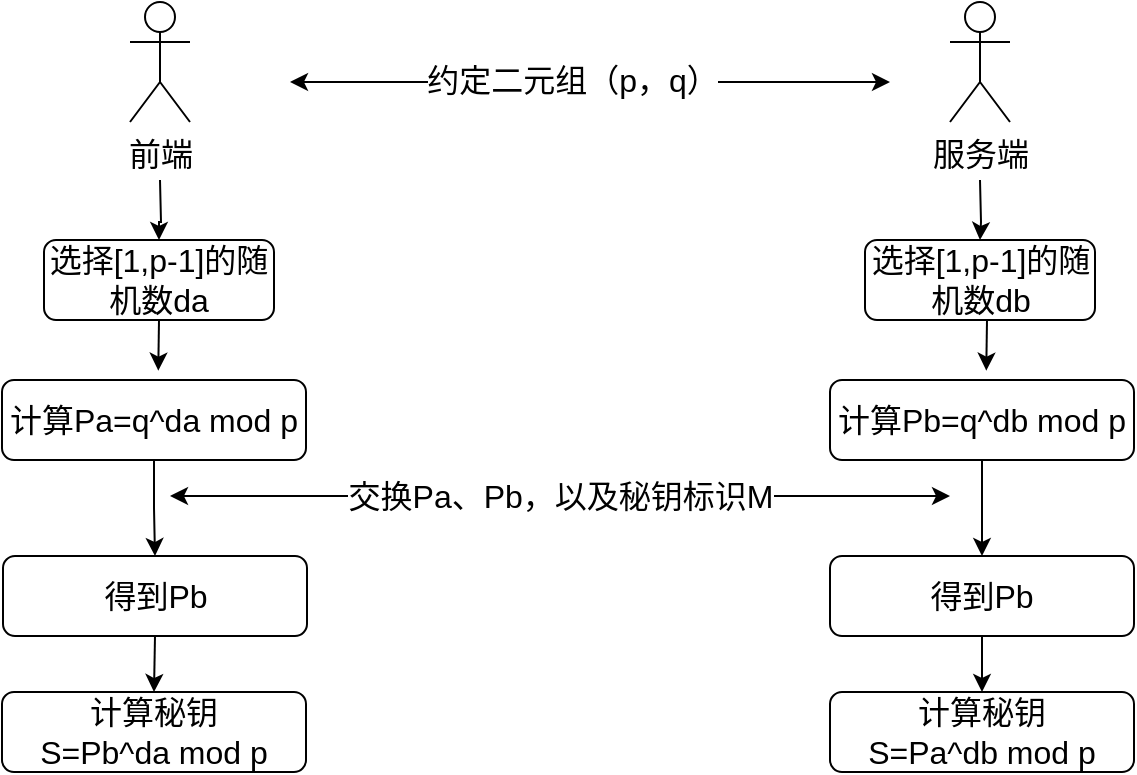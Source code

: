 <mxfile version="14.7.7" type="github" pages="2">
  <diagram id="C5RBs43oDa-KdzZeNtuy" name="秘钥交换">
    <mxGraphModel dx="1426" dy="826" grid="1" gridSize="10" guides="1" tooltips="1" connect="1" arrows="1" fold="1" page="1" pageScale="1" pageWidth="827" pageHeight="1169" math="0" shadow="0">
      <root>
        <mxCell id="WIyWlLk6GJQsqaUBKTNV-0" />
        <mxCell id="WIyWlLk6GJQsqaUBKTNV-1" parent="WIyWlLk6GJQsqaUBKTNV-0" />
        <mxCell id="4nAFIsNWsInhG6wNa1qs-9" style="edgeStyle=orthogonalEdgeStyle;rounded=0;orthogonalLoop=1;jettySize=auto;html=1;fontSize=16;jumpSize=6;" parent="WIyWlLk6GJQsqaUBKTNV-1" target="4nAFIsNWsInhG6wNa1qs-7" edge="1">
          <mxGeometry relative="1" as="geometry">
            <mxPoint x="115" y="410" as="sourcePoint" />
          </mxGeometry>
        </mxCell>
        <mxCell id="4nAFIsNWsInhG6wNa1qs-0" value="前端" style="shape=umlActor;verticalLabelPosition=bottom;verticalAlign=top;html=1;outlineConnect=0;fontSize=16;" parent="WIyWlLk6GJQsqaUBKTNV-1" vertex="1">
          <mxGeometry x="100" y="321" width="30" height="60" as="geometry" />
        </mxCell>
        <mxCell id="4nAFIsNWsInhG6wNa1qs-1" value="服务端" style="shape=umlActor;verticalLabelPosition=bottom;verticalAlign=top;html=1;outlineConnect=0;fontSize=16;" parent="WIyWlLk6GJQsqaUBKTNV-1" vertex="1">
          <mxGeometry x="510" y="321" width="30" height="60" as="geometry" />
        </mxCell>
        <mxCell id="4nAFIsNWsInhG6wNa1qs-5" value="" style="endArrow=classic;startArrow=classic;html=1;fontSize=16;" parent="WIyWlLk6GJQsqaUBKTNV-1" edge="1">
          <mxGeometry width="50" height="50" relative="1" as="geometry">
            <mxPoint x="180" y="361" as="sourcePoint" />
            <mxPoint x="480" y="361" as="targetPoint" />
          </mxGeometry>
        </mxCell>
        <mxCell id="4nAFIsNWsInhG6wNa1qs-6" value="约定二元组（p，q）" style="edgeLabel;html=1;align=center;verticalAlign=middle;resizable=0;points=[];fontSize=16;" parent="4nAFIsNWsInhG6wNa1qs-5" vertex="1" connectable="0">
          <mxGeometry x="-0.065" y="1" relative="1" as="geometry">
            <mxPoint as="offset" />
          </mxGeometry>
        </mxCell>
        <mxCell id="4nAFIsNWsInhG6wNa1qs-13" style="edgeStyle=orthogonalEdgeStyle;rounded=0;orthogonalLoop=1;jettySize=auto;html=1;exitX=0.5;exitY=1;exitDx=0;exitDy=0;entryX=0.514;entryY=-0.117;entryDx=0;entryDy=0;entryPerimeter=0;fontSize=16;" parent="WIyWlLk6GJQsqaUBKTNV-1" source="4nAFIsNWsInhG6wNa1qs-7" target="4nAFIsNWsInhG6wNa1qs-12" edge="1">
          <mxGeometry relative="1" as="geometry" />
        </mxCell>
        <mxCell id="4nAFIsNWsInhG6wNa1qs-7" value="选择[1,p-1]的随机数da" style="rounded=1;whiteSpace=wrap;html=1;fontSize=16;" parent="WIyWlLk6GJQsqaUBKTNV-1" vertex="1">
          <mxGeometry x="57" y="440" width="115" height="40" as="geometry" />
        </mxCell>
        <mxCell id="4nAFIsNWsInhG6wNa1qs-10" style="edgeStyle=orthogonalEdgeStyle;rounded=0;orthogonalLoop=1;jettySize=auto;html=1;fontSize=16;" parent="WIyWlLk6GJQsqaUBKTNV-1" target="4nAFIsNWsInhG6wNa1qs-11" edge="1">
          <mxGeometry relative="1" as="geometry">
            <mxPoint x="525" y="410" as="sourcePoint" />
          </mxGeometry>
        </mxCell>
        <mxCell id="4nAFIsNWsInhG6wNa1qs-11" value="选择[1,p-1]的随机数db" style="rounded=1;whiteSpace=wrap;html=1;fontSize=16;" parent="WIyWlLk6GJQsqaUBKTNV-1" vertex="1">
          <mxGeometry x="467.5" y="440" width="115" height="40" as="geometry" />
        </mxCell>
        <mxCell id="4nAFIsNWsInhG6wNa1qs-22" style="edgeStyle=orthogonalEdgeStyle;rounded=0;orthogonalLoop=1;jettySize=auto;html=1;exitX=0.5;exitY=1;exitDx=0;exitDy=0;entryX=0.5;entryY=0;entryDx=0;entryDy=0;fontSize=16;" parent="WIyWlLk6GJQsqaUBKTNV-1" source="4nAFIsNWsInhG6wNa1qs-12" target="4nAFIsNWsInhG6wNa1qs-17" edge="1">
          <mxGeometry relative="1" as="geometry" />
        </mxCell>
        <mxCell id="4nAFIsNWsInhG6wNa1qs-12" value="计算Pa=q^da mod p" style="rounded=1;whiteSpace=wrap;html=1;fontSize=16;" parent="WIyWlLk6GJQsqaUBKTNV-1" vertex="1">
          <mxGeometry x="36" y="510" width="152" height="40" as="geometry" />
        </mxCell>
        <mxCell id="4nAFIsNWsInhG6wNa1qs-14" style="edgeStyle=orthogonalEdgeStyle;rounded=0;orthogonalLoop=1;jettySize=auto;html=1;exitX=0.5;exitY=1;exitDx=0;exitDy=0;entryX=0.514;entryY=-0.117;entryDx=0;entryDy=0;entryPerimeter=0;fontSize=16;" parent="WIyWlLk6GJQsqaUBKTNV-1" target="4nAFIsNWsInhG6wNa1qs-15" edge="1">
          <mxGeometry relative="1" as="geometry">
            <mxPoint x="528.5" y="480" as="sourcePoint" />
          </mxGeometry>
        </mxCell>
        <mxCell id="4nAFIsNWsInhG6wNa1qs-23" style="edgeStyle=orthogonalEdgeStyle;rounded=0;orthogonalLoop=1;jettySize=auto;html=1;exitX=0.5;exitY=1;exitDx=0;exitDy=0;entryX=0.5;entryY=0;entryDx=0;entryDy=0;fontSize=16;" parent="WIyWlLk6GJQsqaUBKTNV-1" source="4nAFIsNWsInhG6wNa1qs-15" target="4nAFIsNWsInhG6wNa1qs-18" edge="1">
          <mxGeometry relative="1" as="geometry" />
        </mxCell>
        <mxCell id="4nAFIsNWsInhG6wNa1qs-15" value="计算Pb=q^db mod p" style="rounded=1;whiteSpace=wrap;html=1;fontSize=16;" parent="WIyWlLk6GJQsqaUBKTNV-1" vertex="1">
          <mxGeometry x="450" y="510" width="152" height="40" as="geometry" />
        </mxCell>
        <mxCell id="4nAFIsNWsInhG6wNa1qs-27" style="edgeStyle=orthogonalEdgeStyle;rounded=0;orthogonalLoop=1;jettySize=auto;html=1;exitX=0.5;exitY=1;exitDx=0;exitDy=0;entryX=0.5;entryY=0;entryDx=0;entryDy=0;fontSize=16;" parent="WIyWlLk6GJQsqaUBKTNV-1" source="4nAFIsNWsInhG6wNa1qs-17" target="4nAFIsNWsInhG6wNa1qs-25" edge="1">
          <mxGeometry relative="1" as="geometry" />
        </mxCell>
        <mxCell id="4nAFIsNWsInhG6wNa1qs-17" value="得到Pb" style="rounded=1;whiteSpace=wrap;html=1;fontSize=16;" parent="WIyWlLk6GJQsqaUBKTNV-1" vertex="1">
          <mxGeometry x="36.5" y="598" width="152" height="40" as="geometry" />
        </mxCell>
        <mxCell id="4nAFIsNWsInhG6wNa1qs-28" style="edgeStyle=orthogonalEdgeStyle;rounded=0;orthogonalLoop=1;jettySize=auto;html=1;exitX=0.5;exitY=1;exitDx=0;exitDy=0;entryX=0.5;entryY=0;entryDx=0;entryDy=0;fontSize=16;" parent="WIyWlLk6GJQsqaUBKTNV-1" source="4nAFIsNWsInhG6wNa1qs-18" target="4nAFIsNWsInhG6wNa1qs-26" edge="1">
          <mxGeometry relative="1" as="geometry" />
        </mxCell>
        <mxCell id="4nAFIsNWsInhG6wNa1qs-18" value="得到Pb" style="rounded=1;whiteSpace=wrap;html=1;fontSize=16;" parent="WIyWlLk6GJQsqaUBKTNV-1" vertex="1">
          <mxGeometry x="450" y="598" width="152" height="40" as="geometry" />
        </mxCell>
        <mxCell id="4nAFIsNWsInhG6wNa1qs-24" value="交换Pa、Pb，以及秘钥标识M" style="endArrow=classic;startArrow=classic;html=1;fontSize=16;" parent="WIyWlLk6GJQsqaUBKTNV-1" edge="1">
          <mxGeometry width="50" height="50" relative="1" as="geometry">
            <mxPoint x="120" y="568" as="sourcePoint" />
            <mxPoint x="510" y="568" as="targetPoint" />
          </mxGeometry>
        </mxCell>
        <mxCell id="4nAFIsNWsInhG6wNa1qs-25" value="计算秘钥&lt;br&gt;S=Pb^da mod p" style="rounded=1;whiteSpace=wrap;html=1;fontSize=16;" parent="WIyWlLk6GJQsqaUBKTNV-1" vertex="1">
          <mxGeometry x="36" y="666" width="152" height="40" as="geometry" />
        </mxCell>
        <mxCell id="4nAFIsNWsInhG6wNa1qs-26" value="计算秘钥&lt;br&gt;S=Pa^db mod p" style="rounded=1;whiteSpace=wrap;html=1;fontSize=16;" parent="WIyWlLk6GJQsqaUBKTNV-1" vertex="1">
          <mxGeometry x="450" y="666" width="152" height="40" as="geometry" />
        </mxCell>
      </root>
    </mxGraphModel>
  </diagram>
  <diagram id="yhoGaUxGh9offEi1YKY0" name="解密数据架构">
    <mxGraphModel dx="1426" dy="826" grid="1" gridSize="10" guides="1" tooltips="1" connect="1" arrows="1" fold="1" page="1" pageScale="1" pageWidth="827" pageHeight="1169" math="0" shadow="0">
      <root>
        <mxCell id="O14wsWxgyS2iRA50LXnY-0" />
        <mxCell id="O14wsWxgyS2iRA50LXnY-1" parent="O14wsWxgyS2iRA50LXnY-0" />
        <mxCell id="FTnDL2mLncCwiamXzSqU-0" value="前端" style="shape=umlActor;verticalLabelPosition=bottom;verticalAlign=top;html=1;outlineConnect=0;fontSize=15;" vertex="1" parent="O14wsWxgyS2iRA50LXnY-1">
          <mxGeometry x="70" y="260" width="30" height="60" as="geometry" />
        </mxCell>
        <mxCell id="FTnDL2mLncCwiamXzSqU-1" value="" style="shape=curlyBracket;whiteSpace=wrap;html=1;rounded=1;fontSize=15;" vertex="1" parent="O14wsWxgyS2iRA50LXnY-1">
          <mxGeometry x="110" y="240" width="20" height="120" as="geometry" />
        </mxCell>
        <mxCell id="FTnDL2mLncCwiamXzSqU-2" value="用户名" style="text;html=1;align=center;verticalAlign=middle;resizable=0;points=[];autosize=1;strokeColor=none;fontSize=15;" vertex="1" parent="O14wsWxgyS2iRA50LXnY-1">
          <mxGeometry x="130" y="230" width="60" height="20" as="geometry" />
        </mxCell>
        <mxCell id="FTnDL2mLncCwiamXzSqU-3" value="密码" style="text;html=1;align=center;verticalAlign=middle;resizable=0;points=[];autosize=1;strokeColor=none;fontSize=15;" vertex="1" parent="O14wsWxgyS2iRA50LXnY-1">
          <mxGeometry x="135" y="270" width="50" height="20" as="geometry" />
        </mxCell>
        <mxCell id="FTnDL2mLncCwiamXzSqU-4" value="一次随机值" style="text;html=1;align=center;verticalAlign=middle;resizable=0;points=[];autosize=1;strokeColor=none;fontSize=15;" vertex="1" parent="O14wsWxgyS2iRA50LXnY-1">
          <mxGeometry x="121" y="310" width="90" height="20" as="geometry" />
        </mxCell>
        <mxCell id="FTnDL2mLncCwiamXzSqU-5" value="时间戳" style="text;html=1;align=center;verticalAlign=middle;resizable=0;points=[];autosize=1;strokeColor=none;fontSize=15;" vertex="1" parent="O14wsWxgyS2iRA50LXnY-1">
          <mxGeometry x="130" y="350" width="60" height="20" as="geometry" />
        </mxCell>
        <mxCell id="FTnDL2mLncCwiamXzSqU-13" style="edgeStyle=orthogonalEdgeStyle;rounded=0;orthogonalLoop=1;jettySize=auto;html=1;exitX=0.1;exitY=0.5;exitDx=0;exitDy=0;exitPerimeter=0;entryX=0;entryY=0.5;entryDx=0;entryDy=0;fontSize=15;" edge="1" parent="O14wsWxgyS2iRA50LXnY-1" source="FTnDL2mLncCwiamXzSqU-7" target="FTnDL2mLncCwiamXzSqU-8">
          <mxGeometry relative="1" as="geometry" />
        </mxCell>
        <mxCell id="FTnDL2mLncCwiamXzSqU-7" value="" style="shape=curlyBracket;whiteSpace=wrap;html=1;rounded=1;flipH=1;fontSize=15;" vertex="1" parent="O14wsWxgyS2iRA50LXnY-1">
          <mxGeometry x="206" y="240" width="20" height="120" as="geometry" />
        </mxCell>
        <mxCell id="FTnDL2mLncCwiamXzSqU-14" style="edgeStyle=orthogonalEdgeStyle;rounded=0;orthogonalLoop=1;jettySize=auto;html=1;exitX=1;exitY=0.5;exitDx=0;exitDy=0;fontSize=15;entryX=0;entryY=0.5;entryDx=0;entryDy=0;" edge="1" parent="O14wsWxgyS2iRA50LXnY-1" source="FTnDL2mLncCwiamXzSqU-8" target="FTnDL2mLncCwiamXzSqU-16">
          <mxGeometry relative="1" as="geometry">
            <mxPoint x="560" y="300" as="targetPoint" />
          </mxGeometry>
        </mxCell>
        <mxCell id="FTnDL2mLncCwiamXzSqU-15" value="发送CT和M" style="edgeLabel;html=1;align=center;verticalAlign=middle;resizable=0;points=[];fontSize=15;" vertex="1" connectable="0" parent="FTnDL2mLncCwiamXzSqU-14">
          <mxGeometry x="-0.349" relative="1" as="geometry">
            <mxPoint x="20" as="offset" />
          </mxGeometry>
        </mxCell>
        <mxCell id="FTnDL2mLncCwiamXzSqU-8" value="使用DH算法生成的秘钥S加密得到密文CT" style="rounded=1;whiteSpace=wrap;html=1;fontSize=15;" vertex="1" parent="O14wsWxgyS2iRA50LXnY-1">
          <mxGeometry x="260" y="275" width="154" height="50" as="geometry" />
        </mxCell>
        <mxCell id="FTnDL2mLncCwiamXzSqU-18" style="edgeStyle=orthogonalEdgeStyle;rounded=0;orthogonalLoop=1;jettySize=auto;html=1;exitX=0.5;exitY=1;exitDx=0;exitDy=0;entryX=0.5;entryY=0;entryDx=0;entryDy=0;fontSize=15;" edge="1" parent="O14wsWxgyS2iRA50LXnY-1" source="FTnDL2mLncCwiamXzSqU-16" target="FTnDL2mLncCwiamXzSqU-17">
          <mxGeometry relative="1" as="geometry" />
        </mxCell>
        <mxCell id="FTnDL2mLncCwiamXzSqU-16" value="加解密服务器" style="rounded=0;whiteSpace=wrap;html=1;fontSize=15;" vertex="1" parent="O14wsWxgyS2iRA50LXnY-1">
          <mxGeometry x="580" y="280" width="110" height="40" as="geometry" />
        </mxCell>
        <mxCell id="FTnDL2mLncCwiamXzSqU-19" style="edgeStyle=orthogonalEdgeStyle;rounded=0;orthogonalLoop=1;jettySize=auto;html=1;exitX=0;exitY=0.5;exitDx=0;exitDy=0;fontSize=15;" edge="1" parent="O14wsWxgyS2iRA50LXnY-1" source="FTnDL2mLncCwiamXzSqU-17">
          <mxGeometry relative="1" as="geometry">
            <mxPoint x="470" y="391" as="targetPoint" />
          </mxGeometry>
        </mxCell>
        <mxCell id="FTnDL2mLncCwiamXzSqU-22" style="edgeStyle=orthogonalEdgeStyle;rounded=0;orthogonalLoop=1;jettySize=auto;html=1;exitX=0.5;exitY=1;exitDx=0;exitDy=0;fontSize=15;entryX=0.5;entryY=0;entryDx=0;entryDy=0;" edge="1" parent="O14wsWxgyS2iRA50LXnY-1" source="FTnDL2mLncCwiamXzSqU-17" target="FTnDL2mLncCwiamXzSqU-23">
          <mxGeometry relative="1" as="geometry">
            <mxPoint x="635" y="481" as="targetPoint" />
          </mxGeometry>
        </mxCell>
        <mxCell id="FTnDL2mLncCwiamXzSqU-17" value="M校验和&lt;br style=&quot;font-size: 15px&quot;&gt;CT解密" style="rhombus;whiteSpace=wrap;html=1;fontSize=15;" vertex="1" parent="O14wsWxgyS2iRA50LXnY-1">
          <mxGeometry x="572.5" y="351" width="125" height="80" as="geometry" />
        </mxCell>
        <mxCell id="FTnDL2mLncCwiamXzSqU-20" value="校验或解密失败" style="text;html=1;align=center;verticalAlign=middle;resizable=0;points=[];autosize=1;strokeColor=none;fontSize=15;" vertex="1" parent="O14wsWxgyS2iRA50LXnY-1">
          <mxGeometry x="470" y="361" width="120" height="20" as="geometry" />
        </mxCell>
        <mxCell id="FTnDL2mLncCwiamXzSqU-21" value="登录失败" style="rounded=1;whiteSpace=wrap;html=1;fontSize=15;" vertex="1" parent="O14wsWxgyS2iRA50LXnY-1">
          <mxGeometry x="400" y="376" width="70" height="30" as="geometry" />
        </mxCell>
        <mxCell id="FTnDL2mLncCwiamXzSqU-26" style="edgeStyle=orthogonalEdgeStyle;rounded=0;orthogonalLoop=1;jettySize=auto;html=1;exitX=0;exitY=0.5;exitDx=0;exitDy=0;fontSize=15;entryX=1;entryY=0.5;entryDx=0;entryDy=0;" edge="1" parent="O14wsWxgyS2iRA50LXnY-1" source="FTnDL2mLncCwiamXzSqU-23" target="FTnDL2mLncCwiamXzSqU-28">
          <mxGeometry relative="1" as="geometry">
            <mxPoint x="490" y="509" as="targetPoint" />
          </mxGeometry>
        </mxCell>
        <mxCell id="FTnDL2mLncCwiamXzSqU-29" style="edgeStyle=orthogonalEdgeStyle;rounded=0;orthogonalLoop=1;jettySize=auto;html=1;exitX=0.5;exitY=1;exitDx=0;exitDy=0;fontSize=15;" edge="1" parent="O14wsWxgyS2iRA50LXnY-1" source="FTnDL2mLncCwiamXzSqU-23">
          <mxGeometry relative="1" as="geometry">
            <mxPoint x="635" y="589" as="targetPoint" />
          </mxGeometry>
        </mxCell>
        <mxCell id="FTnDL2mLncCwiamXzSqU-23" value="时间戳已过期" style="rhombus;whiteSpace=wrap;html=1;fontSize=15;" vertex="1" parent="O14wsWxgyS2iRA50LXnY-1">
          <mxGeometry x="572.5" y="469" width="125" height="80" as="geometry" />
        </mxCell>
        <mxCell id="FTnDL2mLncCwiamXzSqU-25" value="成功" style="text;html=1;align=center;verticalAlign=middle;resizable=0;points=[];autosize=1;strokeColor=none;fontSize=15;" vertex="1" parent="O14wsWxgyS2iRA50LXnY-1">
          <mxGeometry x="625" y="440" width="50" height="20" as="geometry" />
        </mxCell>
        <mxCell id="FTnDL2mLncCwiamXzSqU-27" value="是" style="text;html=1;align=center;verticalAlign=middle;resizable=0;points=[];autosize=1;strokeColor=none;fontSize=15;" vertex="1" parent="O14wsWxgyS2iRA50LXnY-1">
          <mxGeometry x="525" y="479" width="30" height="20" as="geometry" />
        </mxCell>
        <mxCell id="FTnDL2mLncCwiamXzSqU-28" value="登录失败" style="rounded=1;whiteSpace=wrap;html=1;fontSize=15;" vertex="1" parent="O14wsWxgyS2iRA50LXnY-1">
          <mxGeometry x="400" y="494" width="70" height="30" as="geometry" />
        </mxCell>
        <mxCell id="FTnDL2mLncCwiamXzSqU-30" value="否" style="text;html=1;align=center;verticalAlign=middle;resizable=0;points=[];autosize=1;strokeColor=none;fontSize=15;" vertex="1" parent="O14wsWxgyS2iRA50LXnY-1">
          <mxGeometry x="635" y="559" width="30" height="20" as="geometry" />
        </mxCell>
        <mxCell id="FTnDL2mLncCwiamXzSqU-37" style="edgeStyle=orthogonalEdgeStyle;rounded=0;orthogonalLoop=1;jettySize=auto;html=1;exitX=0.5;exitY=1;exitDx=0;exitDy=0;entryX=1;entryY=0.5;entryDx=0;entryDy=0;fontSize=15;" edge="1" parent="O14wsWxgyS2iRA50LXnY-1" source="FTnDL2mLncCwiamXzSqU-31" target="FTnDL2mLncCwiamXzSqU-36">
          <mxGeometry relative="1" as="geometry" />
        </mxCell>
        <mxCell id="FTnDL2mLncCwiamXzSqU-31" value="随机值已存在" style="rhombus;whiteSpace=wrap;html=1;fontSize=15;" vertex="1" parent="O14wsWxgyS2iRA50LXnY-1">
          <mxGeometry x="572.5" y="589" width="125" height="80" as="geometry" />
        </mxCell>
        <mxCell id="FTnDL2mLncCwiamXzSqU-32" style="edgeStyle=orthogonalEdgeStyle;rounded=0;orthogonalLoop=1;jettySize=auto;html=1;exitX=0;exitY=0.5;exitDx=0;exitDy=0;fontSize=15;entryX=1;entryY=0.5;entryDx=0;entryDy=0;" edge="1" parent="O14wsWxgyS2iRA50LXnY-1" target="FTnDL2mLncCwiamXzSqU-34">
          <mxGeometry relative="1" as="geometry">
            <mxPoint x="497.5" y="629" as="targetPoint" />
            <mxPoint x="580" y="629" as="sourcePoint" />
          </mxGeometry>
        </mxCell>
        <mxCell id="FTnDL2mLncCwiamXzSqU-33" value="是" style="text;html=1;align=center;verticalAlign=middle;resizable=0;points=[];autosize=1;strokeColor=none;fontSize=15;" vertex="1" parent="O14wsWxgyS2iRA50LXnY-1">
          <mxGeometry x="532.5" y="599" width="30" height="20" as="geometry" />
        </mxCell>
        <mxCell id="FTnDL2mLncCwiamXzSqU-34" value="登录失败" style="rounded=1;whiteSpace=wrap;html=1;fontSize=15;" vertex="1" parent="O14wsWxgyS2iRA50LXnY-1">
          <mxGeometry x="407.5" y="614" width="70" height="30" as="geometry" />
        </mxCell>
        <mxCell id="FTnDL2mLncCwiamXzSqU-39" style="edgeStyle=orthogonalEdgeStyle;rounded=0;orthogonalLoop=1;jettySize=auto;html=1;exitX=0.5;exitY=0;exitDx=0;exitDy=0;fontSize=15;" edge="1" parent="O14wsWxgyS2iRA50LXnY-1" source="FTnDL2mLncCwiamXzSqU-36">
          <mxGeometry relative="1" as="geometry">
            <mxPoint x="290" y="649" as="targetPoint" />
          </mxGeometry>
        </mxCell>
        <mxCell id="FTnDL2mLncCwiamXzSqU-36" value="业务服务器" style="rounded=0;whiteSpace=wrap;html=1;fontSize=15;" vertex="1" parent="O14wsWxgyS2iRA50LXnY-1">
          <mxGeometry x="235" y="679" width="110" height="40" as="geometry" />
        </mxCell>
        <mxCell id="FTnDL2mLncCwiamXzSqU-38" value="否，记录随机值，&lt;br&gt;转发请求到登录业务服务器" style="text;html=1;align=center;verticalAlign=middle;resizable=0;points=[];autosize=1;strokeColor=none;fontSize=15;" vertex="1" parent="O14wsWxgyS2iRA50LXnY-1">
          <mxGeometry x="414" y="699" width="200" height="40" as="geometry" />
        </mxCell>
        <mxCell id="FTnDL2mLncCwiamXzSqU-40" value="登录判断" style="rounded=1;whiteSpace=wrap;html=1;fontSize=15;" vertex="1" parent="O14wsWxgyS2iRA50LXnY-1">
          <mxGeometry x="230" y="612" width="120" height="35" as="geometry" />
        </mxCell>
      </root>
    </mxGraphModel>
  </diagram>
</mxfile>
